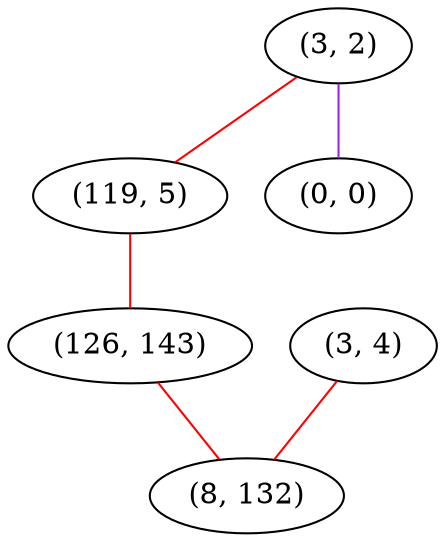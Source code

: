 graph "" {
"(3, 2)";
"(119, 5)";
"(126, 143)";
"(0, 0)";
"(3, 4)";
"(8, 132)";
"(3, 2)" -- "(119, 5)"  [color=red, key=0, weight=1];
"(3, 2)" -- "(0, 0)"  [color=purple, key=0, weight=4];
"(119, 5)" -- "(126, 143)"  [color=red, key=0, weight=1];
"(126, 143)" -- "(8, 132)"  [color=red, key=0, weight=1];
"(3, 4)" -- "(8, 132)"  [color=red, key=0, weight=1];
}
